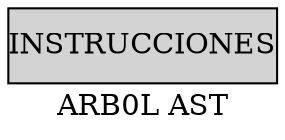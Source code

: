 digraph grph {
graph [label="ARB0L AST", splines=polyline, nodesep=0.8]
node [margin=0 fontcolor=black width=0.5 shape=box style=filled]
edge[dir="forward"]
nodo0[label="INSTRUCCIONES"];
}